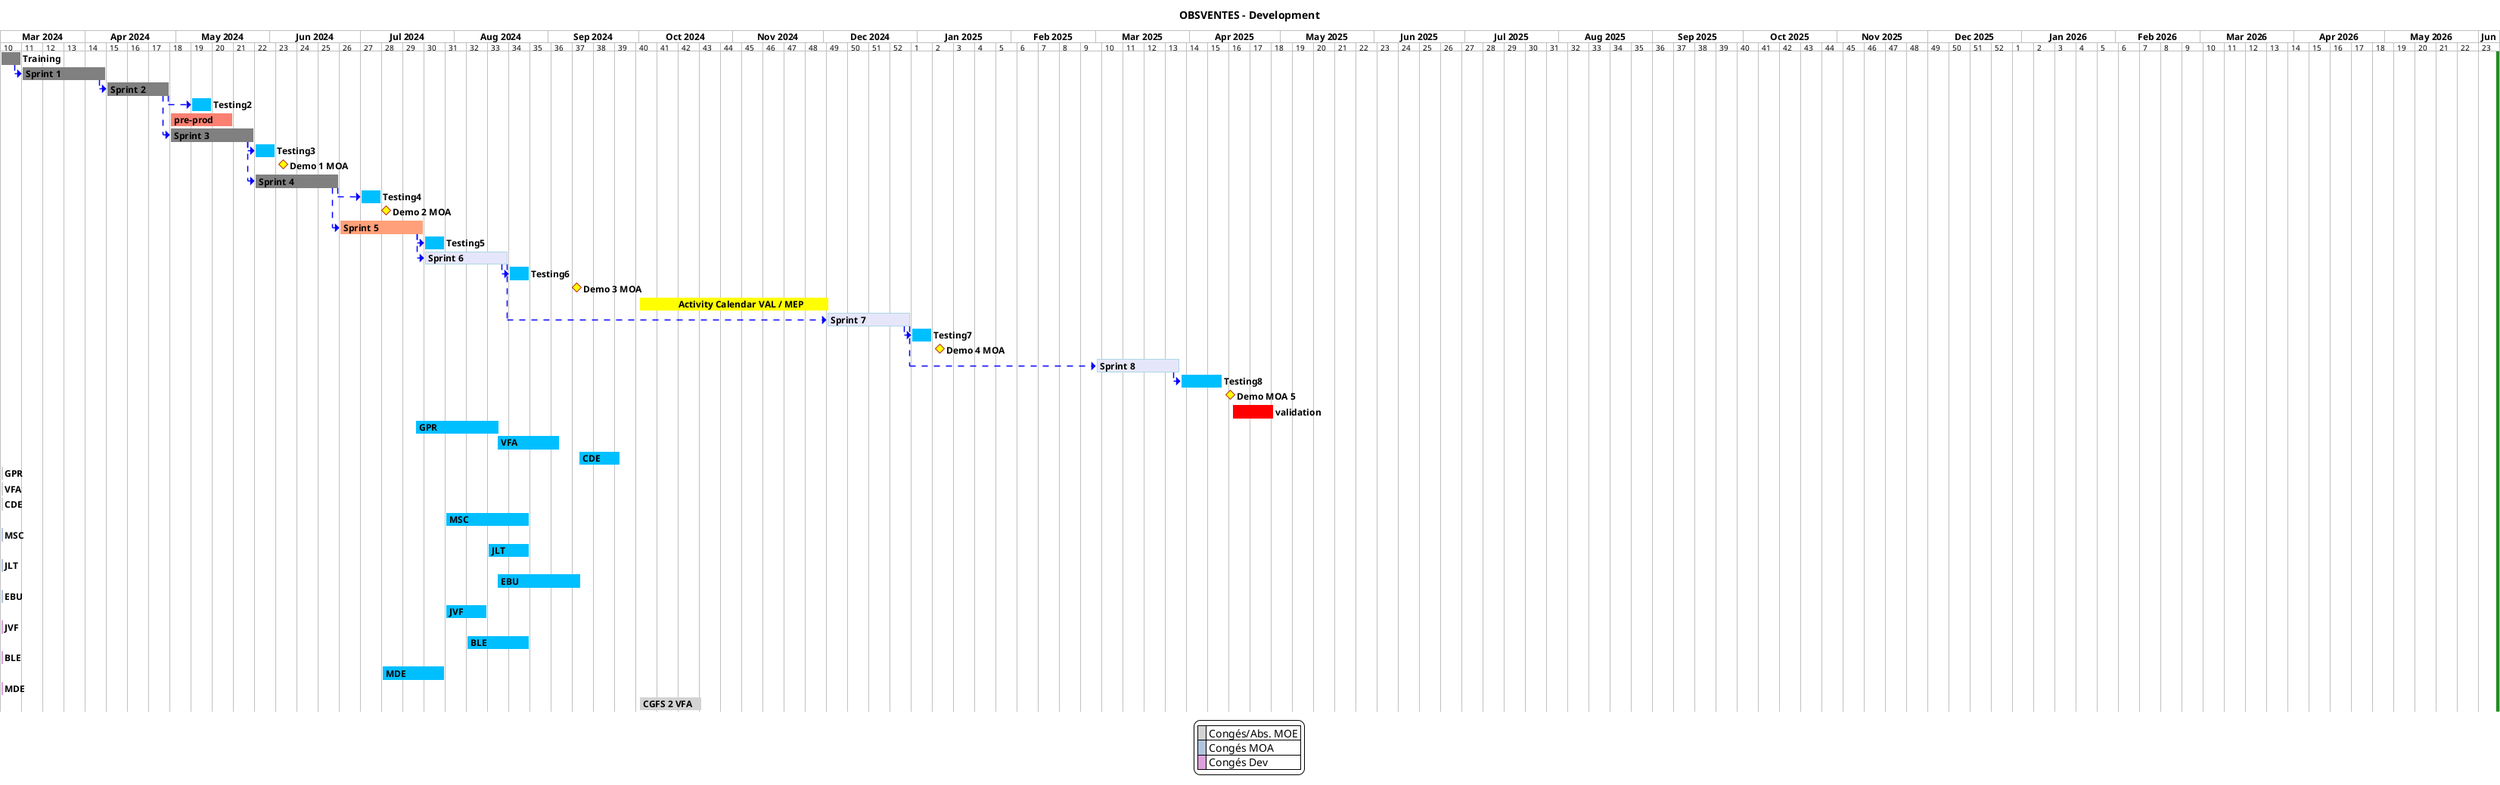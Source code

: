 @startgantt
hide footbox

<style>
ganttDiagram {
    unstartedTask {
        FontName Helvetica
        FontColor Green
        FontSize 12
        FontStyle bold
        BackGroundColor DeepSkyBlue
        LineColor DeepSkyBlue
    }
    task {
        FontName Helvetica
        FontColor Black
        FontSize 12
        FontStyle bold
        BackGroundColor DeepSkyBlue
        LineColor DeepSkyBlue
    }
    milestone {
        FontColor black
        FontSize 12
        FontStyle bold
        BackGroundColor yellow
        LineColor FireBrick
    }
    note {
        FontColor DarkGreen
        FontSize 10
        LineColor OrangeRed
    }
    arrow {
        FontName Helvetica
        FontColor red
        FontSize 18
        FontStyle bold
        BackGroundColor GreenYellow
        LineColor blue
        LineStyle 8.0;13.0
        LineThickness 3.0
    }
    closed {
        BackgroundColor pink
        FontColor red
    }
}
</style>

printscale weekly
projectscale weekly

title OBSVENTES - Development

today is colored in forestGreen

Project starts the 2024/03/04
[Training] as [TRAIN1] requires 1 week
[TRAIN1] is colored in Grey

[Sprint 1] as [TASK1] requires 4 weeks
[TASK1] is colored in Grey
[TRAIN1]->[TASK1]


[Sprint 2] as [TASK2] requires 3 weeks
[TASK2] is colored in Grey
[TASK1]->[TASK2]
[Testing2] requires 1 week and starts the 6th of May 2024
[TASK2]->[Testing2]

[pre-prod] as [PREPROD] requires 3 week and starts the 29th of April 2024
[PREPROD] is colored in salmon

[Sprint 3] as [TASK3] requires 4 weeks
[TASK3] is colored in grey
[TASK2]->[TASK3]
[Testing3] requires 1 week
[TASK3]->[Testing3]
[Demo 1 MOA] happens 3 day after [Testing3]'s end

[Sprint 4] as [TASK4] requires 4 weeks and starts the 27th of May 2024
[TASK4] is colored in grey
[TASK3]->[TASK4]
[Testing4] requires 1 week and starts 1th of July 2024
[TASK4]->[Testing4]
[Demo 2 MOA] happens 9th of July 2024

[Sprint 5] as [TASK5] requires 4 weeks and starts the 24th of June 2024
[TASK5] is colored in lightsalmon
[TASK4]->[TASK5]
[Testing5] requires 1 week
[TASK5]->[Testing5]
[Sprint 6] as [TASK6] requires 4 weeks and starts the 15th of July 2024

[TASK6] is colored in Lavender/LightBlue
[TASK5]->[TASK6]
[Testing6] requires 1 week
[TASK6]->[Testing6]

[Demo 3 MOA] happens the 10th of September 2024


[               Activity Calendar VAL / MEP] as [ActivityCalendarMEP] starts 1th October 2024 and requires 9 weeks
[ActivityCalendarMEP] is colored in yellow

[Sprint 7] as [TASK7] requires 4 weeks and starts the 2th of December 2024
[TASK7] is colored in Lavender/LightBlue
[TASK6]->[TASK7]
[Testing7] requires 1 week
[TASK7]->[Testing7]
[Demo 4 MOA] happens 3 day after [Testing7]'s end

[Sprint 8] as [TASK8] requires 4 weeks and starts the 1th of March 2025
[TASK8] is colored in Lavender/LightBlue
[TASK7]->[TASK8]
[Testing8] requires 2 week
[TASK8]->[Testing8]
[Demo MOA 5] happens 3 day after [Testing8]'s end

[validation] as [VAL] requires 2 week and starts the 15th of April 2025
[VAL] is colored in red


[GPR] as [CONG_GPR] requires 4 week and starts the 19th of July 2024
[VFA] as [CONG_VFA] requires 3 week and starts the 15th of August 2024
[CDE] as [CONG_CDE] requires 2 week and starts the 11 of september 2024
[GPR] is colored in lightgrey
[VFA] is colored in lightgrey
[CDE] is colored in lightgrey

[MSC] as [CONG_MSC] requires 4 week and starts the 29 of July 2024
[MSC] is colored in lightsteelblue

[JLT] as [CONG_JLT] requires 2 week and starts the 12 of August 2024
[JLT] is colored in lightsteelblue

[EBU] as [CONG_EBU] requires 4 week and starts the 15 of August 2024
[EBU] is colored in lightsteelblue

[JVF] as [CONG_JVF] requires 2 week and starts the 29th of July 2024
[JVF] is colored in plum

[BLE] as [CONG_BLE] requires 3 week and starts the 5th of August 2024
[BLE] is colored in plum

[MDE] as [CONG_MDE] requires 3 week and starts the 8th of July 2024
[MDE] is colored in plum

[CGFS 2 VFA] as [EMB] requires 3 week and starts the 31th of September 2024
[EMB] is colored in lightgrey

skinparam legendBackgroundColor with

legend
  |<#lightgrey>  | Congés/Abs. MOE |
  |<#lightsteelblue>  | Congés MOA |
  |<#plum>   | Congés Dev |
end legend

@endgantt

